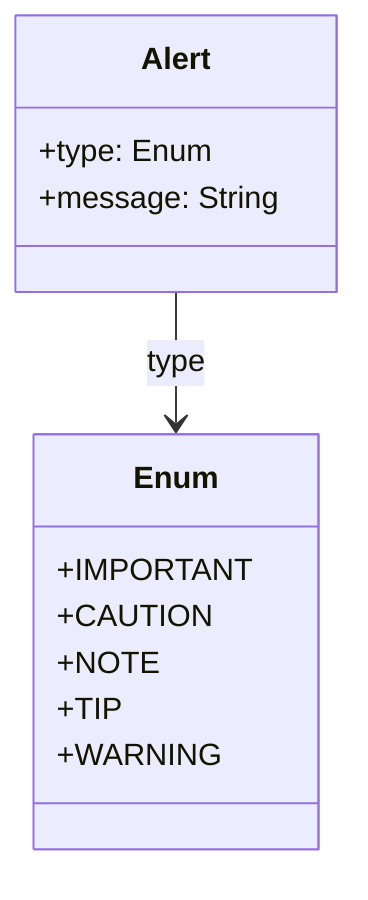 classDiagram
    class Alert {
        +type: Enum
        +message: String
    }
    class Enum {
        +IMPORTANT
        +CAUTION
        +NOTE
        +TIP
        +WARNING
    }
    Alert --> Enum: type